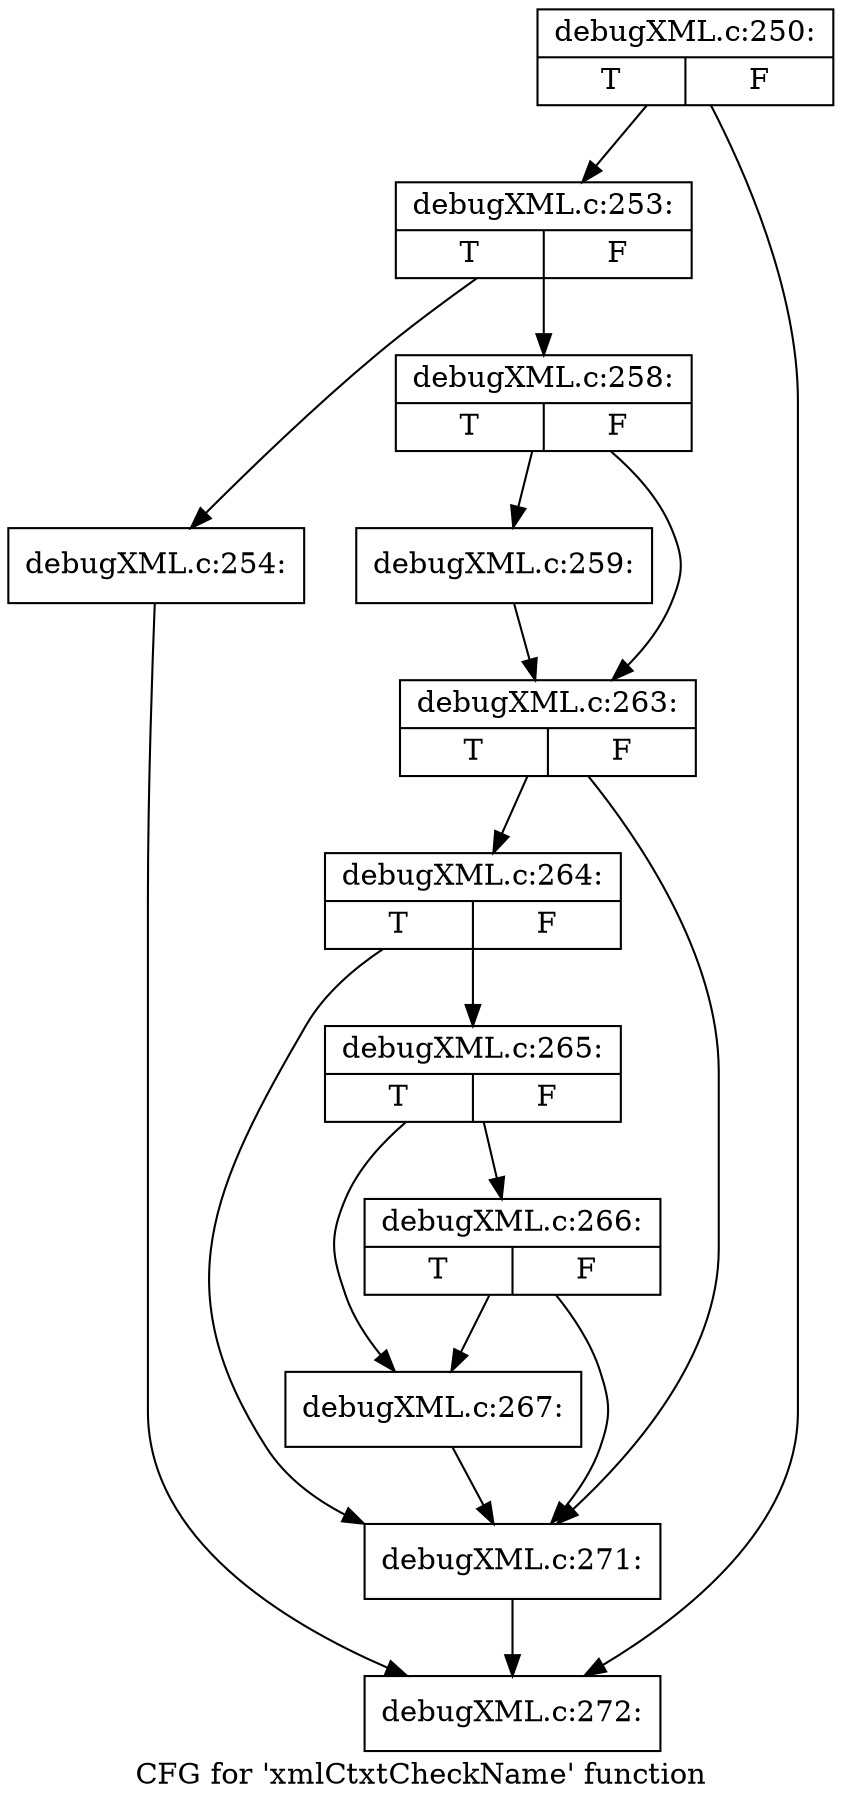 digraph "CFG for 'xmlCtxtCheckName' function" {
	label="CFG for 'xmlCtxtCheckName' function";

	Node0x4ad8460 [shape=record,label="{debugXML.c:250:|{<s0>T|<s1>F}}"];
	Node0x4ad8460 -> Node0x4ad7200;
	Node0x4ad8460 -> Node0x4ad7250;
	Node0x4ad7200 [shape=record,label="{debugXML.c:253:|{<s0>T|<s1>F}}"];
	Node0x4ad7200 -> Node0x4ad9500;
	Node0x4ad7200 -> Node0x4ad9550;
	Node0x4ad9500 [shape=record,label="{debugXML.c:254:}"];
	Node0x4ad9500 -> Node0x4ad7250;
	Node0x4ad9550 [shape=record,label="{debugXML.c:258:|{<s0>T|<s1>F}}"];
	Node0x4ad9550 -> Node0x4ad9d50;
	Node0x4ad9550 -> Node0x4ad9da0;
	Node0x4ad9d50 [shape=record,label="{debugXML.c:259:}"];
	Node0x4ad9d50 -> Node0x4ad9da0;
	Node0x4ad9da0 [shape=record,label="{debugXML.c:263:|{<s0>T|<s1>F}}"];
	Node0x4ad9da0 -> Node0x4adaf00;
	Node0x4ad9da0 -> Node0x4adae60;
	Node0x4adaf00 [shape=record,label="{debugXML.c:264:|{<s0>T|<s1>F}}"];
	Node0x4adaf00 -> Node0x4adae60;
	Node0x4adaf00 -> Node0x4adaeb0;
	Node0x4adaeb0 [shape=record,label="{debugXML.c:265:|{<s0>T|<s1>F}}"];
	Node0x4adaeb0 -> Node0x4ada6c0;
	Node0x4adaeb0 -> Node0x4adb6c0;
	Node0x4adb6c0 [shape=record,label="{debugXML.c:266:|{<s0>T|<s1>F}}"];
	Node0x4adb6c0 -> Node0x4ada6c0;
	Node0x4adb6c0 -> Node0x4adae60;
	Node0x4ada6c0 [shape=record,label="{debugXML.c:267:}"];
	Node0x4ada6c0 -> Node0x4adae60;
	Node0x4adae60 [shape=record,label="{debugXML.c:271:}"];
	Node0x4adae60 -> Node0x4ad7250;
	Node0x4ad7250 [shape=record,label="{debugXML.c:272:}"];
}
